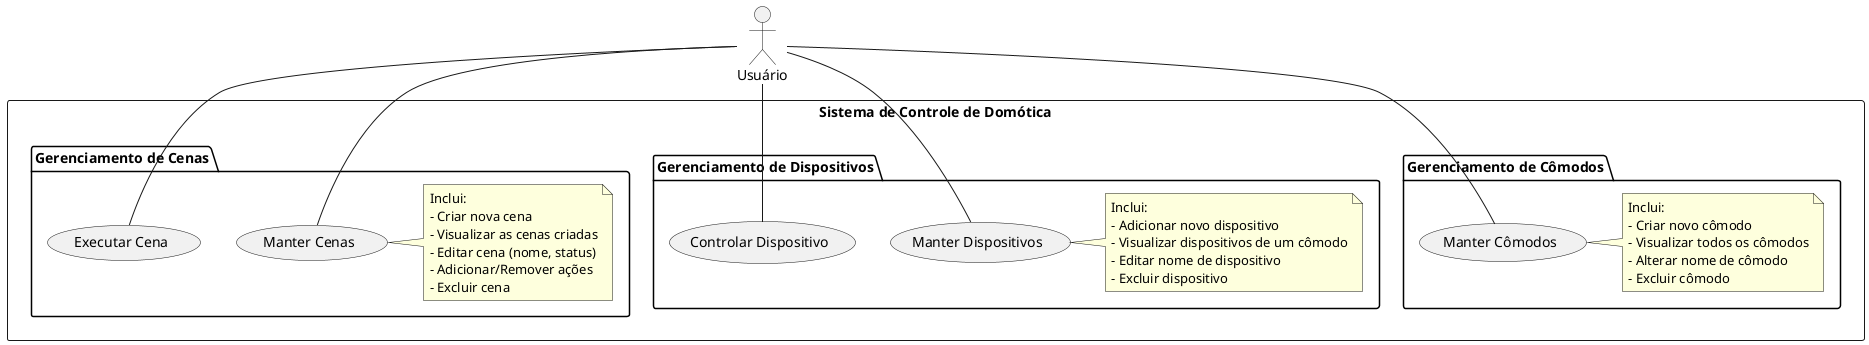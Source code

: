 @startuml Diagrama de Caso de Uso - Domótica

' -- Define o ator -- '
actor "Usuário" as user

' -- Define o retângulo que representa os limites do sistema  --'
rectangle "Sistema de Controle de Domótica" {
  
    ' -- Agrupa os casos de uso por funcionalidade para organização -- '
  package "Gerenciamento de Cômodos" {
    usecase "Manter Cômodos" as UC1
    note right of UC1
      Inclui:
      - Criar novo cômodo
      - Visualizar todos os cômodos
      - Alterar nome de cômodo
      - Excluir cômodo
    end note
  }

  package "Gerenciamento de Dispositivos" {
    usecase "Manter Dispositivos" as UC2
    usecase "Controlar Dispositivo" as UC3
    
    note right of UC2
      Inclui:
      - Adicionar novo dispositivo
      - Visualizar dispositivos de um cômodo
      - Editar nome de dispositivo
      - Excluir dispositivo
    end note
  }

  package "Gerenciamento de Cenas" {
    usecase "Manter Cenas" as UC4
    usecase "Executar Cena" as UC5

    note right of UC4
     Inclui:
     - Criar nova cena
     - Visualizar as cenas criadas
     - Editar cena (nome, status)
     - Adicionar/Remover ações
     - Excluir cena
    end note
  }
  
  user -- UC1
  user -- UC2
  user -- UC3
  user -- UC4
  user -- UC5

}

@enduml